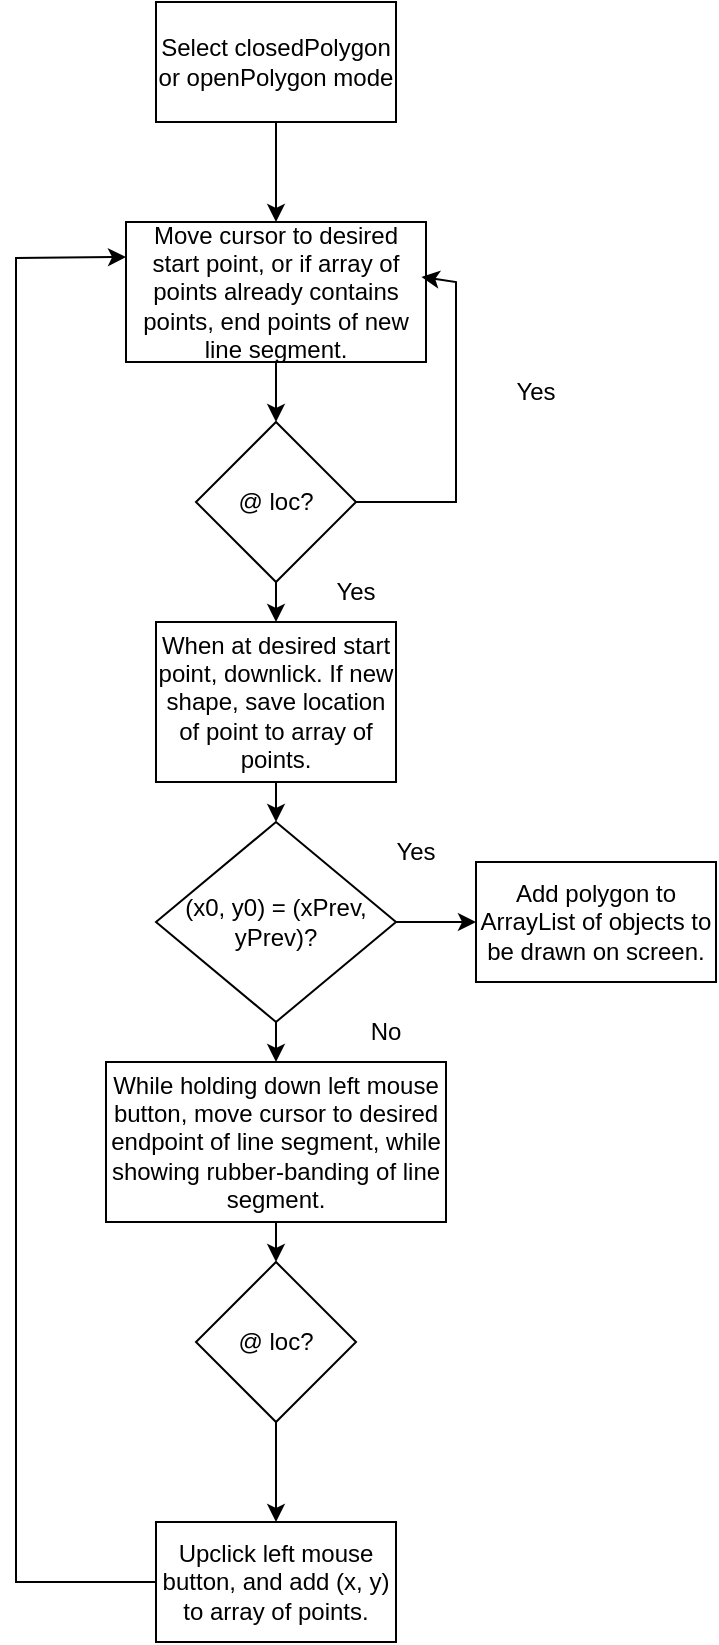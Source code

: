 <mxfile version="20.2.3" type="github">
  <diagram id="Rt_JmYz8Mibaip9UPOr0" name="Page-1">
    <mxGraphModel dx="658" dy="880" grid="1" gridSize="10" guides="1" tooltips="1" connect="1" arrows="1" fold="1" page="1" pageScale="1" pageWidth="850" pageHeight="1100" math="0" shadow="0">
      <root>
        <mxCell id="0" />
        <mxCell id="1" parent="0" />
        <mxCell id="17AyjfXWLLL0371GgYj6-14" style="edgeStyle=orthogonalEdgeStyle;rounded=0;orthogonalLoop=1;jettySize=auto;html=1;exitX=0.5;exitY=1;exitDx=0;exitDy=0;entryX=0.5;entryY=0;entryDx=0;entryDy=0;" edge="1" parent="1" source="17AyjfXWLLL0371GgYj6-2" target="17AyjfXWLLL0371GgYj6-4">
          <mxGeometry relative="1" as="geometry" />
        </mxCell>
        <mxCell id="17AyjfXWLLL0371GgYj6-2" value="Select closedPolygon or openPolygon mode" style="rounded=0;whiteSpace=wrap;html=1;" vertex="1" parent="1">
          <mxGeometry x="190" y="50" width="120" height="60" as="geometry" />
        </mxCell>
        <mxCell id="17AyjfXWLLL0371GgYj6-3" value="Upclick left mouse button, and add (x, y) to array of points." style="rounded=0;whiteSpace=wrap;html=1;" vertex="1" parent="1">
          <mxGeometry x="190" y="810" width="120" height="60" as="geometry" />
        </mxCell>
        <mxCell id="17AyjfXWLLL0371GgYj6-15" style="edgeStyle=orthogonalEdgeStyle;rounded=0;orthogonalLoop=1;jettySize=auto;html=1;exitX=0.5;exitY=1;exitDx=0;exitDy=0;" edge="1" parent="1" source="17AyjfXWLLL0371GgYj6-4" target="17AyjfXWLLL0371GgYj6-8">
          <mxGeometry relative="1" as="geometry" />
        </mxCell>
        <mxCell id="17AyjfXWLLL0371GgYj6-4" value="Move cursor to desired start point, or if array of points already contains points, end points of new line segment." style="rounded=0;whiteSpace=wrap;html=1;" vertex="1" parent="1">
          <mxGeometry x="175" y="160" width="150" height="70" as="geometry" />
        </mxCell>
        <mxCell id="17AyjfXWLLL0371GgYj6-18" style="edgeStyle=orthogonalEdgeStyle;rounded=0;orthogonalLoop=1;jettySize=auto;html=1;exitX=0.5;exitY=1;exitDx=0;exitDy=0;entryX=0.5;entryY=0;entryDx=0;entryDy=0;" edge="1" parent="1" source="17AyjfXWLLL0371GgYj6-5" target="17AyjfXWLLL0371GgYj6-9">
          <mxGeometry relative="1" as="geometry" />
        </mxCell>
        <mxCell id="17AyjfXWLLL0371GgYj6-5" value="When at desired start point, downlick. If new shape, save location of point to array of points." style="rounded=0;whiteSpace=wrap;html=1;" vertex="1" parent="1">
          <mxGeometry x="190" y="360" width="120" height="80" as="geometry" />
        </mxCell>
        <mxCell id="17AyjfXWLLL0371GgYj6-20" style="edgeStyle=orthogonalEdgeStyle;rounded=0;orthogonalLoop=1;jettySize=auto;html=1;exitX=0.5;exitY=1;exitDx=0;exitDy=0;entryX=0.5;entryY=0;entryDx=0;entryDy=0;" edge="1" parent="1" source="17AyjfXWLLL0371GgYj6-6" target="17AyjfXWLLL0371GgYj6-10">
          <mxGeometry relative="1" as="geometry" />
        </mxCell>
        <mxCell id="17AyjfXWLLL0371GgYj6-6" value="While holding down left mouse button, move cursor to desired endpoint of line segment, while showing rubber-banding of line segment." style="rounded=0;whiteSpace=wrap;html=1;" vertex="1" parent="1">
          <mxGeometry x="165" y="580" width="170" height="80" as="geometry" />
        </mxCell>
        <mxCell id="17AyjfXWLLL0371GgYj6-16" style="edgeStyle=orthogonalEdgeStyle;rounded=0;orthogonalLoop=1;jettySize=auto;html=1;exitX=0.5;exitY=1;exitDx=0;exitDy=0;entryX=0.5;entryY=0;entryDx=0;entryDy=0;" edge="1" parent="1" source="17AyjfXWLLL0371GgYj6-8" target="17AyjfXWLLL0371GgYj6-5">
          <mxGeometry relative="1" as="geometry" />
        </mxCell>
        <mxCell id="17AyjfXWLLL0371GgYj6-8" value="@ loc?" style="rhombus;whiteSpace=wrap;html=1;" vertex="1" parent="1">
          <mxGeometry x="210" y="260" width="80" height="80" as="geometry" />
        </mxCell>
        <mxCell id="17AyjfXWLLL0371GgYj6-19" style="edgeStyle=orthogonalEdgeStyle;rounded=0;orthogonalLoop=1;jettySize=auto;html=1;exitX=0.5;exitY=1;exitDx=0;exitDy=0;entryX=0.5;entryY=0;entryDx=0;entryDy=0;" edge="1" parent="1" source="17AyjfXWLLL0371GgYj6-9" target="17AyjfXWLLL0371GgYj6-6">
          <mxGeometry relative="1" as="geometry" />
        </mxCell>
        <mxCell id="17AyjfXWLLL0371GgYj6-23" value="" style="edgeStyle=orthogonalEdgeStyle;rounded=0;orthogonalLoop=1;jettySize=auto;html=1;" edge="1" parent="1" source="17AyjfXWLLL0371GgYj6-9" target="17AyjfXWLLL0371GgYj6-22">
          <mxGeometry relative="1" as="geometry" />
        </mxCell>
        <mxCell id="17AyjfXWLLL0371GgYj6-9" value="(x0, y0) = (xPrev, yPrev)?" style="rhombus;whiteSpace=wrap;html=1;" vertex="1" parent="1">
          <mxGeometry x="190" y="460" width="120" height="100" as="geometry" />
        </mxCell>
        <mxCell id="17AyjfXWLLL0371GgYj6-21" style="edgeStyle=orthogonalEdgeStyle;rounded=0;orthogonalLoop=1;jettySize=auto;html=1;exitX=0.5;exitY=1;exitDx=0;exitDy=0;" edge="1" parent="1" source="17AyjfXWLLL0371GgYj6-10" target="17AyjfXWLLL0371GgYj6-3">
          <mxGeometry relative="1" as="geometry" />
        </mxCell>
        <mxCell id="17AyjfXWLLL0371GgYj6-10" value="@ loc?" style="rhombus;whiteSpace=wrap;html=1;" vertex="1" parent="1">
          <mxGeometry x="210" y="680" width="80" height="80" as="geometry" />
        </mxCell>
        <mxCell id="17AyjfXWLLL0371GgYj6-22" value="Add polygon to ArrayList of objects to be drawn on screen." style="rounded=0;whiteSpace=wrap;html=1;" vertex="1" parent="1">
          <mxGeometry x="350" y="480" width="120" height="60" as="geometry" />
        </mxCell>
        <mxCell id="17AyjfXWLLL0371GgYj6-24" value="Yes" style="text;html=1;strokeColor=none;fillColor=none;align=center;verticalAlign=middle;whiteSpace=wrap;rounded=0;" vertex="1" parent="1">
          <mxGeometry x="290" y="460" width="60" height="30" as="geometry" />
        </mxCell>
        <mxCell id="17AyjfXWLLL0371GgYj6-25" value="No" style="text;html=1;strokeColor=none;fillColor=none;align=center;verticalAlign=middle;whiteSpace=wrap;rounded=0;" vertex="1" parent="1">
          <mxGeometry x="275" y="550" width="60" height="30" as="geometry" />
        </mxCell>
        <mxCell id="17AyjfXWLLL0371GgYj6-26" value="Yes" style="text;html=1;strokeColor=none;fillColor=none;align=center;verticalAlign=middle;whiteSpace=wrap;rounded=0;" vertex="1" parent="1">
          <mxGeometry x="260" y="330" width="60" height="30" as="geometry" />
        </mxCell>
        <mxCell id="17AyjfXWLLL0371GgYj6-27" value="Yes" style="text;html=1;strokeColor=none;fillColor=none;align=center;verticalAlign=middle;whiteSpace=wrap;rounded=0;" vertex="1" parent="1">
          <mxGeometry x="350" y="230" width="60" height="30" as="geometry" />
        </mxCell>
        <mxCell id="17AyjfXWLLL0371GgYj6-29" value="" style="endArrow=classic;html=1;rounded=0;exitX=0;exitY=0.5;exitDx=0;exitDy=0;entryX=0;entryY=0.25;entryDx=0;entryDy=0;" edge="1" parent="1" source="17AyjfXWLLL0371GgYj6-3" target="17AyjfXWLLL0371GgYj6-4">
          <mxGeometry width="50" height="50" relative="1" as="geometry">
            <mxPoint x="80" y="820" as="sourcePoint" />
            <mxPoint x="130" y="770" as="targetPoint" />
            <Array as="points">
              <mxPoint x="120" y="840" />
              <mxPoint x="120" y="178" />
            </Array>
          </mxGeometry>
        </mxCell>
        <mxCell id="17AyjfXWLLL0371GgYj6-30" value="" style="endArrow=classic;html=1;rounded=0;entryX=0.985;entryY=0.392;entryDx=0;entryDy=0;entryPerimeter=0;" edge="1" parent="1" target="17AyjfXWLLL0371GgYj6-4">
          <mxGeometry width="50" height="50" relative="1" as="geometry">
            <mxPoint x="290" y="300" as="sourcePoint" />
            <mxPoint x="340" y="250" as="targetPoint" />
            <Array as="points">
              <mxPoint x="340" y="300" />
              <mxPoint x="340" y="190" />
            </Array>
          </mxGeometry>
        </mxCell>
      </root>
    </mxGraphModel>
  </diagram>
</mxfile>
